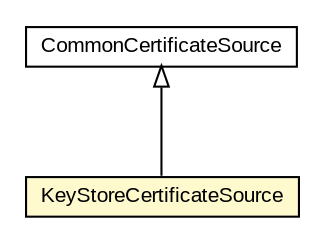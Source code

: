 #!/usr/local/bin/dot
#
# Class diagram 
# Generated by UMLGraph version R5_6-24-gf6e263 (http://www.umlgraph.org/)
#

digraph G {
	edge [fontname="arial",fontsize=10,labelfontname="arial",labelfontsize=10];
	node [fontname="arial",fontsize=10,shape=plaintext];
	nodesep=0.25;
	ranksep=0.5;
	// eu.europa.esig.dss.x509.KeyStoreCertificateSource
	c404200 [label=<<table title="eu.europa.esig.dss.x509.KeyStoreCertificateSource" border="0" cellborder="1" cellspacing="0" cellpadding="2" port="p" bgcolor="lemonChiffon" href="./KeyStoreCertificateSource.html">
		<tr><td><table border="0" cellspacing="0" cellpadding="1">
<tr><td align="center" balign="center"> KeyStoreCertificateSource </td></tr>
		</table></td></tr>
		</table>>, URL="./KeyStoreCertificateSource.html", fontname="arial", fontcolor="black", fontsize=10.0];
	// eu.europa.esig.dss.x509.CommonCertificateSource
	c404202 [label=<<table title="eu.europa.esig.dss.x509.CommonCertificateSource" border="0" cellborder="1" cellspacing="0" cellpadding="2" port="p" href="./CommonCertificateSource.html">
		<tr><td><table border="0" cellspacing="0" cellpadding="1">
<tr><td align="center" balign="center"> CommonCertificateSource </td></tr>
		</table></td></tr>
		</table>>, URL="./CommonCertificateSource.html", fontname="arial", fontcolor="black", fontsize=10.0];
	//eu.europa.esig.dss.x509.KeyStoreCertificateSource extends eu.europa.esig.dss.x509.CommonCertificateSource
	c404202:p -> c404200:p [dir=back,arrowtail=empty];
}

